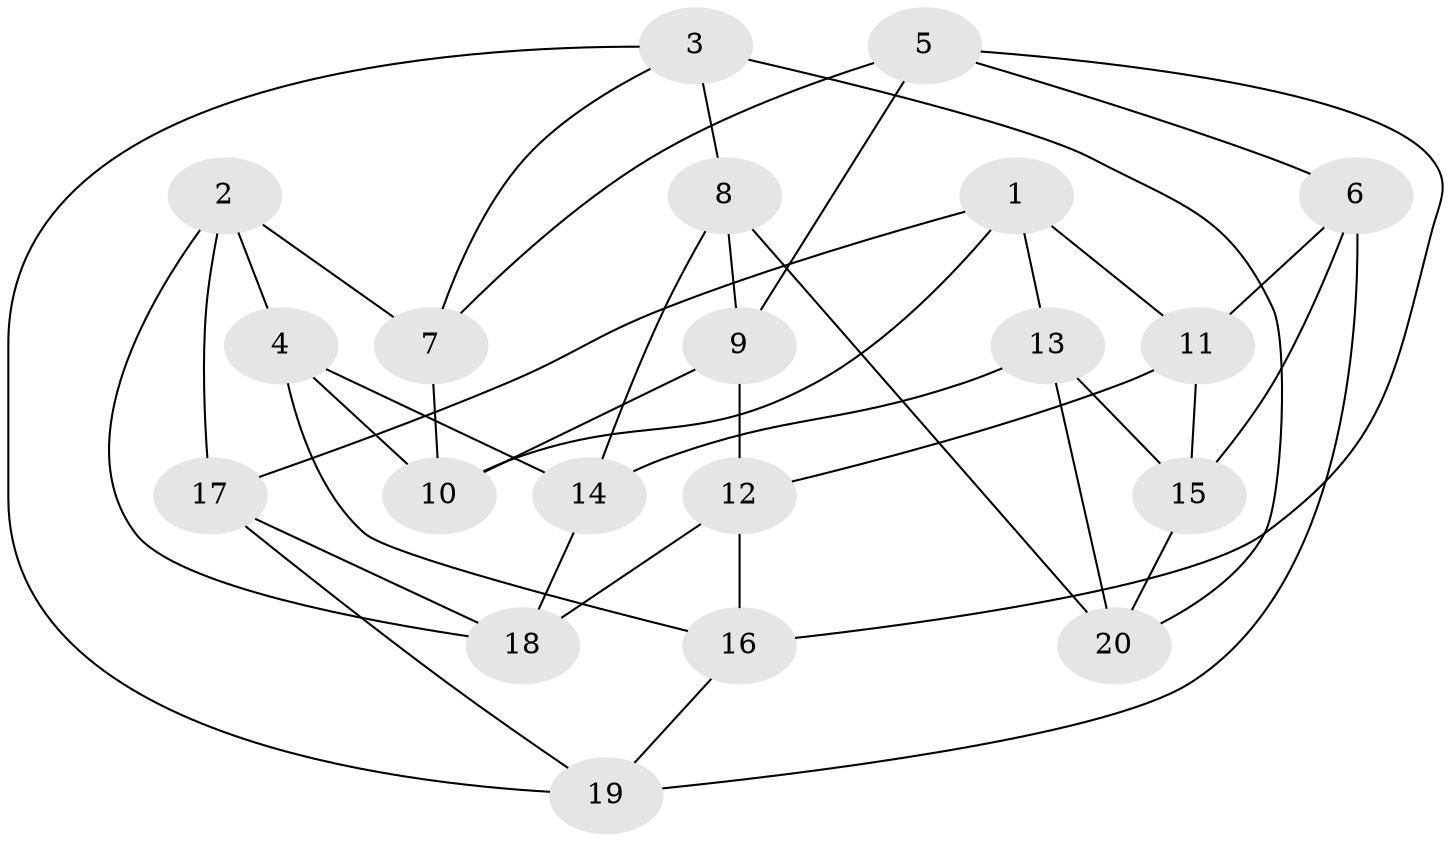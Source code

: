 // Generated by graph-tools (version 1.1) at 2025/46/02/15/25 05:46:28]
// undirected, 20 vertices, 40 edges
graph export_dot {
graph [start="1"]
  node [color=gray90,style=filled];
  1;
  2;
  3;
  4;
  5;
  6;
  7;
  8;
  9;
  10;
  11;
  12;
  13;
  14;
  15;
  16;
  17;
  18;
  19;
  20;
  1 -- 11;
  1 -- 10;
  1 -- 17;
  1 -- 13;
  2 -- 4;
  2 -- 7;
  2 -- 18;
  2 -- 17;
  3 -- 19;
  3 -- 7;
  3 -- 8;
  3 -- 20;
  4 -- 14;
  4 -- 16;
  4 -- 10;
  5 -- 6;
  5 -- 9;
  5 -- 7;
  5 -- 16;
  6 -- 19;
  6 -- 11;
  6 -- 15;
  7 -- 10;
  8 -- 14;
  8 -- 9;
  8 -- 20;
  9 -- 12;
  9 -- 10;
  11 -- 12;
  11 -- 15;
  12 -- 16;
  12 -- 18;
  13 -- 14;
  13 -- 15;
  13 -- 20;
  14 -- 18;
  15 -- 20;
  16 -- 19;
  17 -- 18;
  17 -- 19;
}
